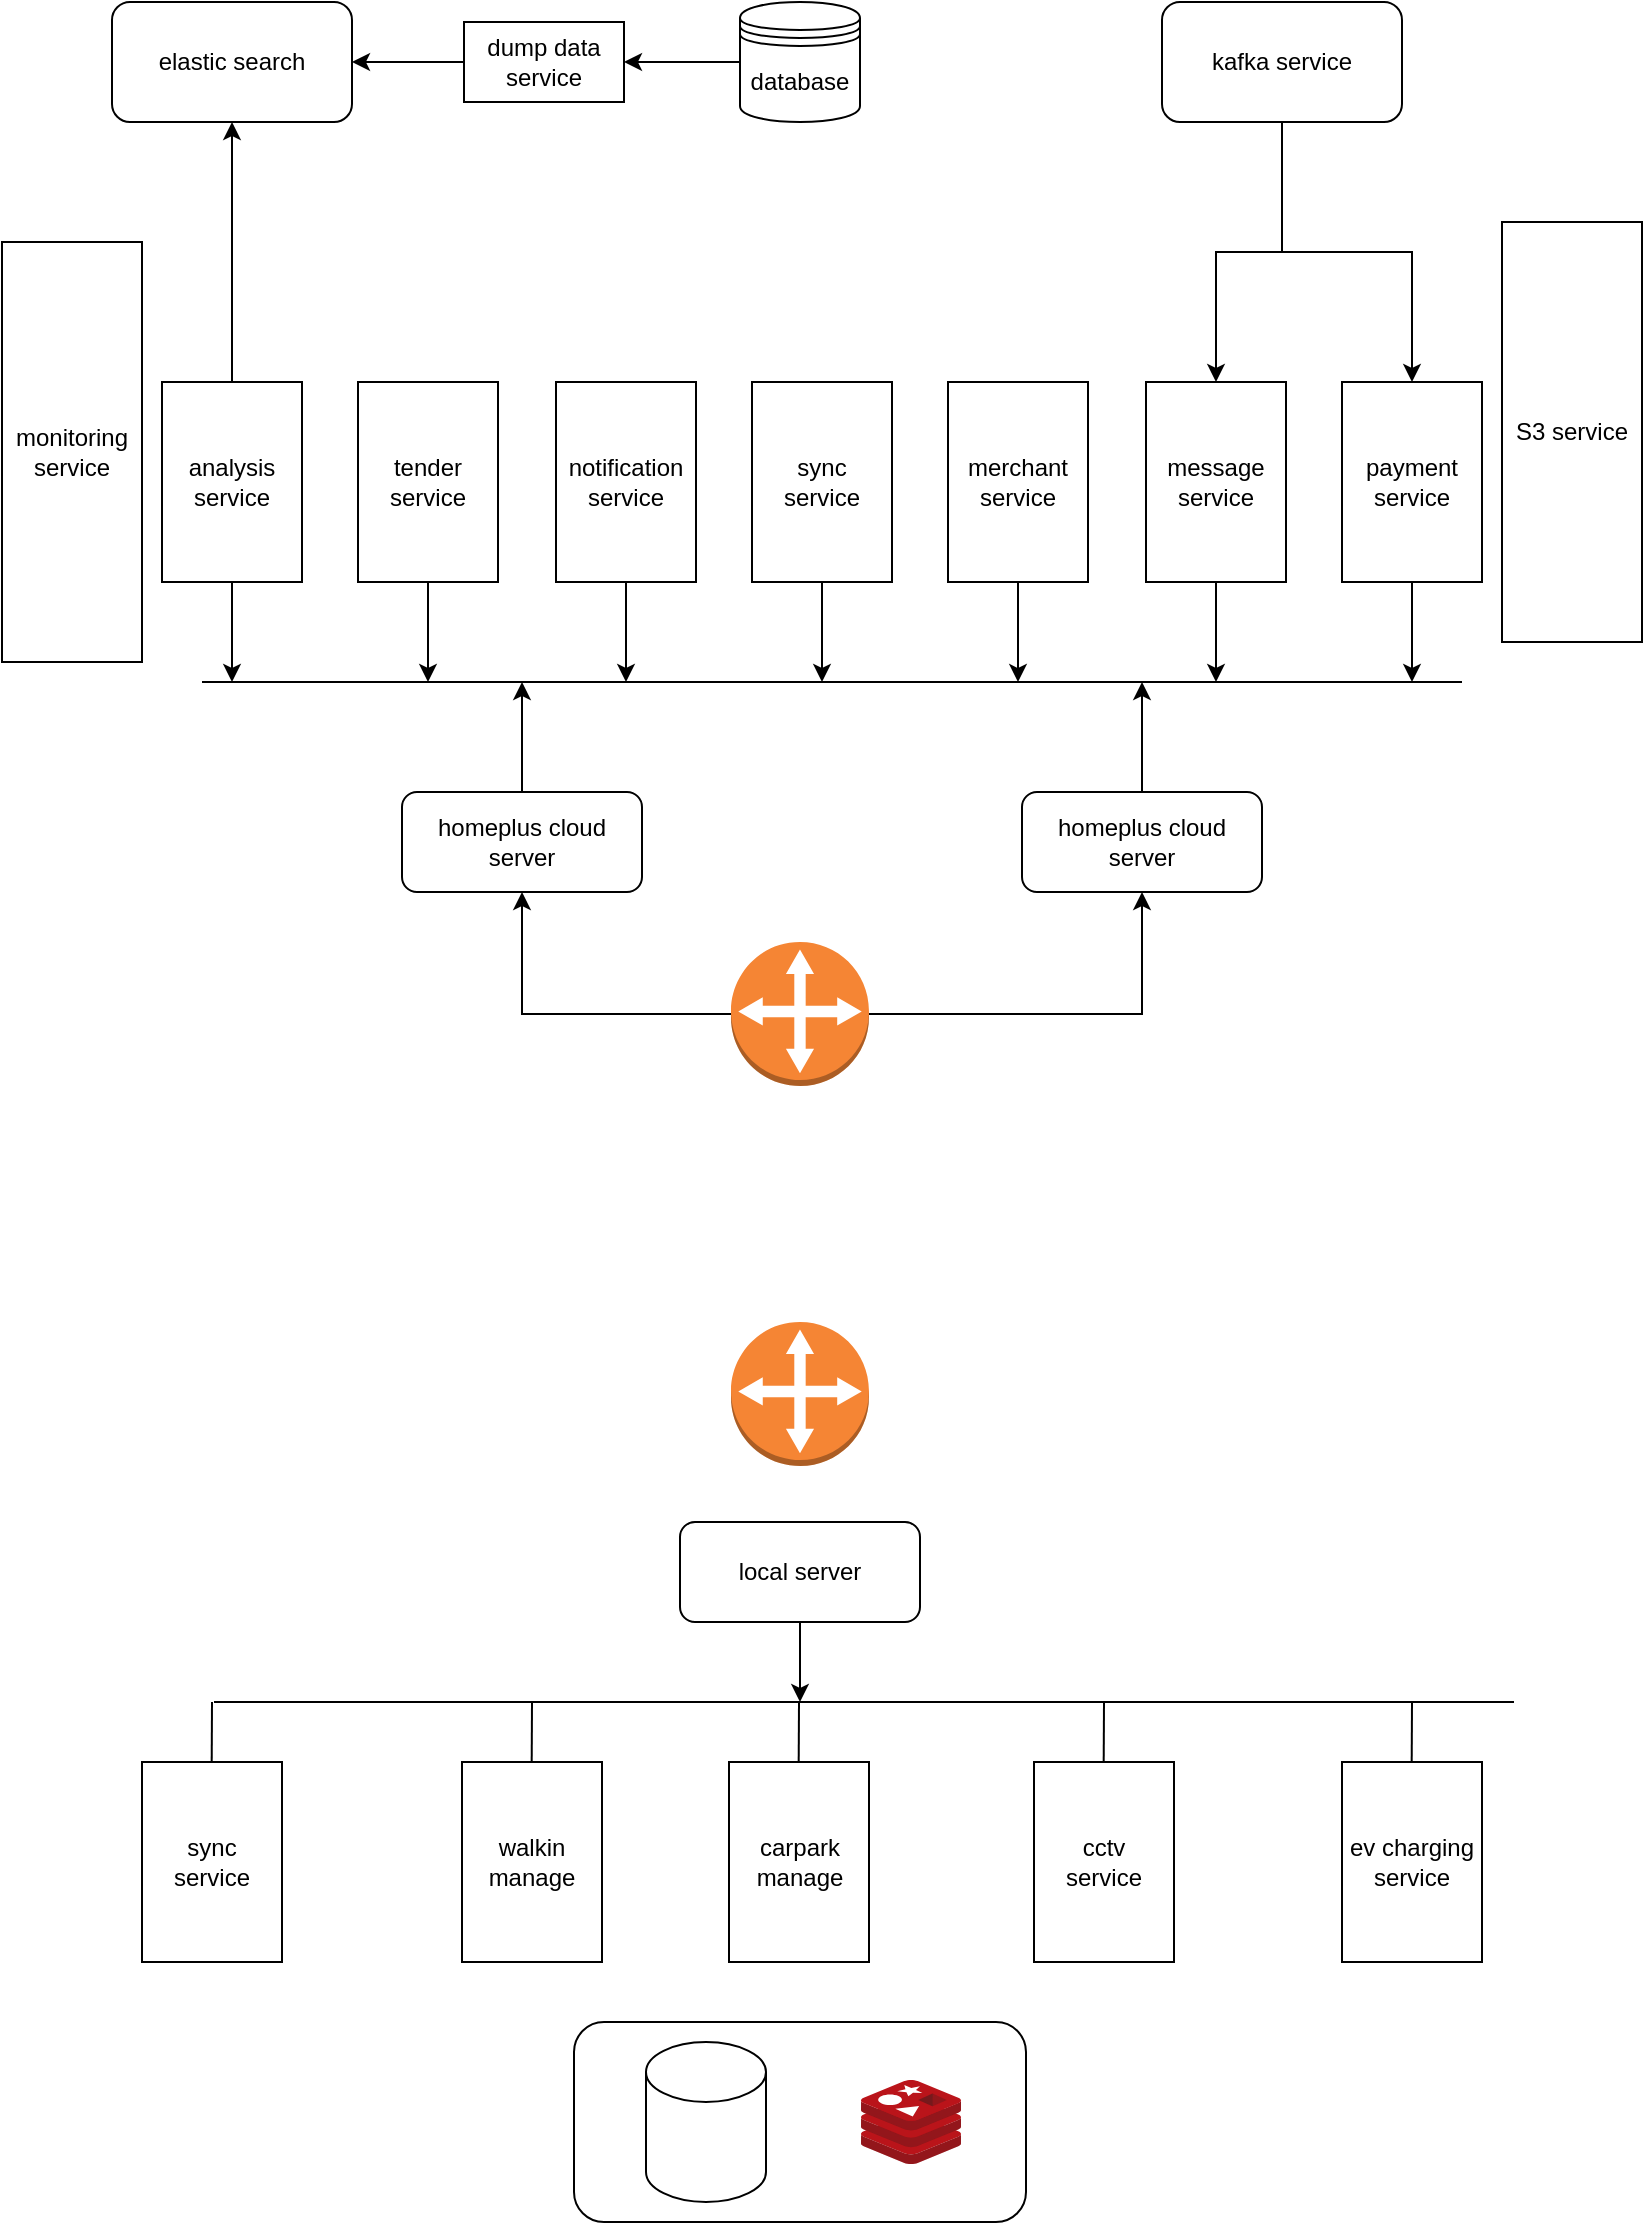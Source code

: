 <mxfile version="20.4.0" type="github">
  <diagram id="4CauBeMYZ3y91vC3EO1Y" name="第 1 页">
    <mxGraphModel dx="331" dy="233" grid="1" gridSize="10" guides="1" tooltips="1" connect="1" arrows="1" fold="1" page="1" pageScale="1" pageWidth="827" pageHeight="1169" math="0" shadow="0">
      <root>
        <mxCell id="0" />
        <mxCell id="1" parent="0" />
        <mxCell id="P_13W2h9VqLOC7XOtrxH-21" style="edgeStyle=orthogonalEdgeStyle;rounded=0;orthogonalLoop=1;jettySize=auto;html=1;entryX=0.5;entryY=1;entryDx=0;entryDy=0;" edge="1" parent="1" source="P_13W2h9VqLOC7XOtrxH-1" target="P_13W2h9VqLOC7XOtrxH-4">
          <mxGeometry relative="1" as="geometry" />
        </mxCell>
        <mxCell id="P_13W2h9VqLOC7XOtrxH-22" style="edgeStyle=orthogonalEdgeStyle;rounded=0;orthogonalLoop=1;jettySize=auto;html=1;entryX=0.5;entryY=1;entryDx=0;entryDy=0;" edge="1" parent="1" source="P_13W2h9VqLOC7XOtrxH-1" target="P_13W2h9VqLOC7XOtrxH-5">
          <mxGeometry relative="1" as="geometry" />
        </mxCell>
        <mxCell id="P_13W2h9VqLOC7XOtrxH-1" value="" style="outlineConnect=0;dashed=0;verticalLabelPosition=bottom;verticalAlign=top;align=center;html=1;shape=mxgraph.aws3.customer_gateway;fillColor=#F58534;gradientColor=none;" vertex="1" parent="1">
          <mxGeometry x="368.5" y="520" width="69" height="72" as="geometry" />
        </mxCell>
        <mxCell id="P_13W2h9VqLOC7XOtrxH-37" style="edgeStyle=orthogonalEdgeStyle;rounded=0;orthogonalLoop=1;jettySize=auto;html=1;" edge="1" parent="1" source="P_13W2h9VqLOC7XOtrxH-3" target="P_13W2h9VqLOC7XOtrxH-13">
          <mxGeometry relative="1" as="geometry" />
        </mxCell>
        <mxCell id="P_13W2h9VqLOC7XOtrxH-3" value="database" style="shape=datastore;whiteSpace=wrap;html=1;" vertex="1" parent="1">
          <mxGeometry x="373" y="50" width="60" height="60" as="geometry" />
        </mxCell>
        <mxCell id="P_13W2h9VqLOC7XOtrxH-28" style="edgeStyle=orthogonalEdgeStyle;rounded=0;orthogonalLoop=1;jettySize=auto;html=1;" edge="1" parent="1" source="P_13W2h9VqLOC7XOtrxH-4">
          <mxGeometry relative="1" as="geometry">
            <mxPoint x="264" y="390" as="targetPoint" />
          </mxGeometry>
        </mxCell>
        <mxCell id="P_13W2h9VqLOC7XOtrxH-4" value="homeplus cloud server" style="rounded=1;whiteSpace=wrap;html=1;" vertex="1" parent="1">
          <mxGeometry x="204" y="445" width="120" height="50" as="geometry" />
        </mxCell>
        <mxCell id="P_13W2h9VqLOC7XOtrxH-29" style="edgeStyle=orthogonalEdgeStyle;rounded=0;orthogonalLoop=1;jettySize=auto;html=1;" edge="1" parent="1" source="P_13W2h9VqLOC7XOtrxH-5">
          <mxGeometry relative="1" as="geometry">
            <mxPoint x="574" y="390" as="targetPoint" />
          </mxGeometry>
        </mxCell>
        <mxCell id="P_13W2h9VqLOC7XOtrxH-5" value="homeplus cloud server" style="rounded=1;whiteSpace=wrap;html=1;" vertex="1" parent="1">
          <mxGeometry x="514" y="445" width="120" height="50" as="geometry" />
        </mxCell>
        <mxCell id="P_13W2h9VqLOC7XOtrxH-30" style="edgeStyle=orthogonalEdgeStyle;rounded=0;orthogonalLoop=1;jettySize=auto;html=1;" edge="1" parent="1" source="P_13W2h9VqLOC7XOtrxH-6">
          <mxGeometry relative="1" as="geometry">
            <mxPoint x="119" y="390" as="targetPoint" />
          </mxGeometry>
        </mxCell>
        <mxCell id="P_13W2h9VqLOC7XOtrxH-39" style="edgeStyle=orthogonalEdgeStyle;rounded=0;orthogonalLoop=1;jettySize=auto;html=1;entryX=0.5;entryY=1;entryDx=0;entryDy=0;" edge="1" parent="1" source="P_13W2h9VqLOC7XOtrxH-6" target="P_13W2h9VqLOC7XOtrxH-12">
          <mxGeometry relative="1" as="geometry" />
        </mxCell>
        <mxCell id="P_13W2h9VqLOC7XOtrxH-6" value="analysis&lt;br&gt;service" style="rounded=0;whiteSpace=wrap;html=1;" vertex="1" parent="1">
          <mxGeometry x="84" y="240" width="70" height="100" as="geometry" />
        </mxCell>
        <mxCell id="P_13W2h9VqLOC7XOtrxH-31" style="edgeStyle=orthogonalEdgeStyle;rounded=0;orthogonalLoop=1;jettySize=auto;html=1;" edge="1" parent="1" source="P_13W2h9VqLOC7XOtrxH-7">
          <mxGeometry relative="1" as="geometry">
            <mxPoint x="217" y="390" as="targetPoint" />
          </mxGeometry>
        </mxCell>
        <mxCell id="P_13W2h9VqLOC7XOtrxH-7" value="tender&lt;br&gt;service" style="rounded=0;whiteSpace=wrap;html=1;" vertex="1" parent="1">
          <mxGeometry x="182" y="240" width="70" height="100" as="geometry" />
        </mxCell>
        <mxCell id="P_13W2h9VqLOC7XOtrxH-33" style="edgeStyle=orthogonalEdgeStyle;rounded=0;orthogonalLoop=1;jettySize=auto;html=1;" edge="1" parent="1" source="P_13W2h9VqLOC7XOtrxH-8">
          <mxGeometry relative="1" as="geometry">
            <mxPoint x="414" y="390" as="targetPoint" />
          </mxGeometry>
        </mxCell>
        <mxCell id="P_13W2h9VqLOC7XOtrxH-8" value="sync &lt;br&gt;service" style="rounded=0;whiteSpace=wrap;html=1;" vertex="1" parent="1">
          <mxGeometry x="379" y="240" width="70" height="100" as="geometry" />
        </mxCell>
        <mxCell id="P_13W2h9VqLOC7XOtrxH-34" style="edgeStyle=orthogonalEdgeStyle;rounded=0;orthogonalLoop=1;jettySize=auto;html=1;exitX=0.5;exitY=1;exitDx=0;exitDy=0;" edge="1" parent="1" source="P_13W2h9VqLOC7XOtrxH-9">
          <mxGeometry relative="1" as="geometry">
            <mxPoint x="512" y="390" as="targetPoint" />
          </mxGeometry>
        </mxCell>
        <mxCell id="P_13W2h9VqLOC7XOtrxH-9" value="merchant&lt;br&gt;service" style="rounded=0;whiteSpace=wrap;html=1;" vertex="1" parent="1">
          <mxGeometry x="477" y="240" width="70" height="100" as="geometry" />
        </mxCell>
        <mxCell id="P_13W2h9VqLOC7XOtrxH-35" style="edgeStyle=orthogonalEdgeStyle;rounded=0;orthogonalLoop=1;jettySize=auto;html=1;exitX=0.5;exitY=1;exitDx=0;exitDy=0;" edge="1" parent="1" source="P_13W2h9VqLOC7XOtrxH-10">
          <mxGeometry relative="1" as="geometry">
            <mxPoint x="611" y="390" as="targetPoint" />
          </mxGeometry>
        </mxCell>
        <mxCell id="P_13W2h9VqLOC7XOtrxH-10" value="message&lt;br&gt;service" style="rounded=0;whiteSpace=wrap;html=1;" vertex="1" parent="1">
          <mxGeometry x="576" y="240" width="70" height="100" as="geometry" />
        </mxCell>
        <mxCell id="P_13W2h9VqLOC7XOtrxH-36" style="edgeStyle=orthogonalEdgeStyle;rounded=0;orthogonalLoop=1;jettySize=auto;html=1;exitX=0.5;exitY=1;exitDx=0;exitDy=0;" edge="1" parent="1" source="P_13W2h9VqLOC7XOtrxH-11">
          <mxGeometry relative="1" as="geometry">
            <mxPoint x="709" y="390" as="targetPoint" />
          </mxGeometry>
        </mxCell>
        <mxCell id="P_13W2h9VqLOC7XOtrxH-11" value="payment&lt;br&gt;service" style="rounded=0;whiteSpace=wrap;html=1;" vertex="1" parent="1">
          <mxGeometry x="674" y="240" width="70" height="100" as="geometry" />
        </mxCell>
        <mxCell id="P_13W2h9VqLOC7XOtrxH-12" value="elastic search" style="rounded=1;whiteSpace=wrap;html=1;" vertex="1" parent="1">
          <mxGeometry x="59" y="50" width="120" height="60" as="geometry" />
        </mxCell>
        <mxCell id="P_13W2h9VqLOC7XOtrxH-38" style="edgeStyle=orthogonalEdgeStyle;rounded=0;orthogonalLoop=1;jettySize=auto;html=1;" edge="1" parent="1" source="P_13W2h9VqLOC7XOtrxH-13" target="P_13W2h9VqLOC7XOtrxH-12">
          <mxGeometry relative="1" as="geometry" />
        </mxCell>
        <mxCell id="P_13W2h9VqLOC7XOtrxH-13" value="dump data service" style="rounded=0;whiteSpace=wrap;html=1;" vertex="1" parent="1">
          <mxGeometry x="235" y="60" width="80" height="40" as="geometry" />
        </mxCell>
        <mxCell id="P_13W2h9VqLOC7XOtrxH-41" style="edgeStyle=orthogonalEdgeStyle;rounded=0;orthogonalLoop=1;jettySize=auto;html=1;entryX=0.5;entryY=0;entryDx=0;entryDy=0;" edge="1" parent="1" source="P_13W2h9VqLOC7XOtrxH-14" target="P_13W2h9VqLOC7XOtrxH-11">
          <mxGeometry relative="1" as="geometry" />
        </mxCell>
        <mxCell id="P_13W2h9VqLOC7XOtrxH-42" style="edgeStyle=orthogonalEdgeStyle;rounded=0;orthogonalLoop=1;jettySize=auto;html=1;entryX=0.5;entryY=0;entryDx=0;entryDy=0;" edge="1" parent="1" source="P_13W2h9VqLOC7XOtrxH-14" target="P_13W2h9VqLOC7XOtrxH-10">
          <mxGeometry relative="1" as="geometry" />
        </mxCell>
        <mxCell id="P_13W2h9VqLOC7XOtrxH-14" value="kafka service" style="rounded=1;whiteSpace=wrap;html=1;" vertex="1" parent="1">
          <mxGeometry x="584" y="50" width="120" height="60" as="geometry" />
        </mxCell>
        <mxCell id="P_13W2h9VqLOC7XOtrxH-15" value="monitoring service" style="rounded=0;whiteSpace=wrap;html=1;" vertex="1" parent="1">
          <mxGeometry x="4" y="170" width="70" height="210" as="geometry" />
        </mxCell>
        <mxCell id="P_13W2h9VqLOC7XOtrxH-16" value="S3 service" style="rounded=0;whiteSpace=wrap;html=1;" vertex="1" parent="1">
          <mxGeometry x="754" y="160" width="70" height="210" as="geometry" />
        </mxCell>
        <mxCell id="P_13W2h9VqLOC7XOtrxH-32" style="edgeStyle=orthogonalEdgeStyle;rounded=0;orthogonalLoop=1;jettySize=auto;html=1;" edge="1" parent="1" source="P_13W2h9VqLOC7XOtrxH-17">
          <mxGeometry relative="1" as="geometry">
            <mxPoint x="316" y="390" as="targetPoint" />
          </mxGeometry>
        </mxCell>
        <mxCell id="P_13W2h9VqLOC7XOtrxH-17" value="notification&lt;br&gt;service" style="rounded=0;whiteSpace=wrap;html=1;" vertex="1" parent="1">
          <mxGeometry x="281" y="240" width="70" height="100" as="geometry" />
        </mxCell>
        <mxCell id="P_13W2h9VqLOC7XOtrxH-27" value="" style="endArrow=none;html=1;rounded=0;" edge="1" parent="1">
          <mxGeometry width="50" height="50" relative="1" as="geometry">
            <mxPoint x="104" y="390" as="sourcePoint" />
            <mxPoint x="734" y="390" as="targetPoint" />
          </mxGeometry>
        </mxCell>
        <mxCell id="P_13W2h9VqLOC7XOtrxH-43" value="" style="outlineConnect=0;dashed=0;verticalLabelPosition=bottom;verticalAlign=top;align=center;html=1;shape=mxgraph.aws3.customer_gateway;fillColor=#F58534;gradientColor=none;" vertex="1" parent="1">
          <mxGeometry x="368.5" y="710" width="69" height="72" as="geometry" />
        </mxCell>
        <mxCell id="P_13W2h9VqLOC7XOtrxH-59" value="" style="edgeStyle=orthogonalEdgeStyle;rounded=0;orthogonalLoop=1;jettySize=auto;html=1;" edge="1" parent="1" source="P_13W2h9VqLOC7XOtrxH-44">
          <mxGeometry relative="1" as="geometry">
            <mxPoint x="403" y="900" as="targetPoint" />
          </mxGeometry>
        </mxCell>
        <mxCell id="P_13W2h9VqLOC7XOtrxH-44" value="local server" style="rounded=1;whiteSpace=wrap;html=1;" vertex="1" parent="1">
          <mxGeometry x="343" y="810" width="120" height="50" as="geometry" />
        </mxCell>
        <mxCell id="P_13W2h9VqLOC7XOtrxH-47" value="sync &lt;br&gt;service" style="rounded=0;whiteSpace=wrap;html=1;" vertex="1" parent="1">
          <mxGeometry x="74" y="930" width="70" height="100" as="geometry" />
        </mxCell>
        <mxCell id="P_13W2h9VqLOC7XOtrxH-48" value="walkin manage" style="rounded=0;whiteSpace=wrap;html=1;" vertex="1" parent="1">
          <mxGeometry x="234" y="930" width="70" height="100" as="geometry" />
        </mxCell>
        <mxCell id="P_13W2h9VqLOC7XOtrxH-49" value="carpark manage" style="rounded=0;whiteSpace=wrap;html=1;" vertex="1" parent="1">
          <mxGeometry x="367.5" y="930" width="70" height="100" as="geometry" />
        </mxCell>
        <mxCell id="P_13W2h9VqLOC7XOtrxH-50" value="cctv &lt;br&gt;service" style="rounded=0;whiteSpace=wrap;html=1;" vertex="1" parent="1">
          <mxGeometry x="520" y="930" width="70" height="100" as="geometry" />
        </mxCell>
        <mxCell id="P_13W2h9VqLOC7XOtrxH-51" value="ev charging&lt;br&gt;service" style="rounded=0;whiteSpace=wrap;html=1;" vertex="1" parent="1">
          <mxGeometry x="674" y="930" width="70" height="100" as="geometry" />
        </mxCell>
        <mxCell id="P_13W2h9VqLOC7XOtrxH-55" value="" style="group" vertex="1" connectable="0" parent="1">
          <mxGeometry x="290" y="1060" width="226" height="100" as="geometry" />
        </mxCell>
        <mxCell id="P_13W2h9VqLOC7XOtrxH-54" value="" style="rounded=1;whiteSpace=wrap;html=1;" vertex="1" parent="P_13W2h9VqLOC7XOtrxH-55">
          <mxGeometry width="226" height="100" as="geometry" />
        </mxCell>
        <mxCell id="P_13W2h9VqLOC7XOtrxH-52" value="" style="shape=cylinder3;whiteSpace=wrap;html=1;boundedLbl=1;backgroundOutline=1;size=15;" vertex="1" parent="P_13W2h9VqLOC7XOtrxH-55">
          <mxGeometry x="36" y="10" width="60" height="80" as="geometry" />
        </mxCell>
        <mxCell id="P_13W2h9VqLOC7XOtrxH-53" value="" style="sketch=0;aspect=fixed;html=1;points=[];align=center;image;fontSize=12;image=img/lib/mscae/Cache_Redis_Product.svg;" vertex="1" parent="P_13W2h9VqLOC7XOtrxH-55">
          <mxGeometry x="143.5" y="29" width="50" height="42" as="geometry" />
        </mxCell>
        <mxCell id="P_13W2h9VqLOC7XOtrxH-58" value="" style="endArrow=none;html=1;rounded=0;" edge="1" parent="1">
          <mxGeometry width="50" height="50" relative="1" as="geometry">
            <mxPoint x="110" y="900" as="sourcePoint" />
            <mxPoint x="760" y="900" as="targetPoint" />
          </mxGeometry>
        </mxCell>
        <mxCell id="P_13W2h9VqLOC7XOtrxH-75" value="" style="endArrow=none;html=1;rounded=0;" edge="1" parent="1">
          <mxGeometry width="50" height="50" relative="1" as="geometry">
            <mxPoint x="708.85" y="930" as="sourcePoint" />
            <mxPoint x="709" y="900" as="targetPoint" />
          </mxGeometry>
        </mxCell>
        <mxCell id="P_13W2h9VqLOC7XOtrxH-76" value="" style="endArrow=none;html=1;rounded=0;" edge="1" parent="1">
          <mxGeometry width="50" height="50" relative="1" as="geometry">
            <mxPoint x="554.85" y="930" as="sourcePoint" />
            <mxPoint x="555" y="900" as="targetPoint" />
          </mxGeometry>
        </mxCell>
        <mxCell id="P_13W2h9VqLOC7XOtrxH-77" value="" style="endArrow=none;html=1;rounded=0;" edge="1" parent="1">
          <mxGeometry width="50" height="50" relative="1" as="geometry">
            <mxPoint x="402.35" y="930" as="sourcePoint" />
            <mxPoint x="402.5" y="900" as="targetPoint" />
          </mxGeometry>
        </mxCell>
        <mxCell id="P_13W2h9VqLOC7XOtrxH-78" value="" style="endArrow=none;html=1;rounded=0;" edge="1" parent="1">
          <mxGeometry width="50" height="50" relative="1" as="geometry">
            <mxPoint x="108.85" y="930" as="sourcePoint" />
            <mxPoint x="109.0" y="900" as="targetPoint" />
          </mxGeometry>
        </mxCell>
        <mxCell id="P_13W2h9VqLOC7XOtrxH-79" value="" style="endArrow=none;html=1;rounded=0;" edge="1" parent="1">
          <mxGeometry width="50" height="50" relative="1" as="geometry">
            <mxPoint x="268.85" y="930" as="sourcePoint" />
            <mxPoint x="269" y="900" as="targetPoint" />
          </mxGeometry>
        </mxCell>
      </root>
    </mxGraphModel>
  </diagram>
</mxfile>

